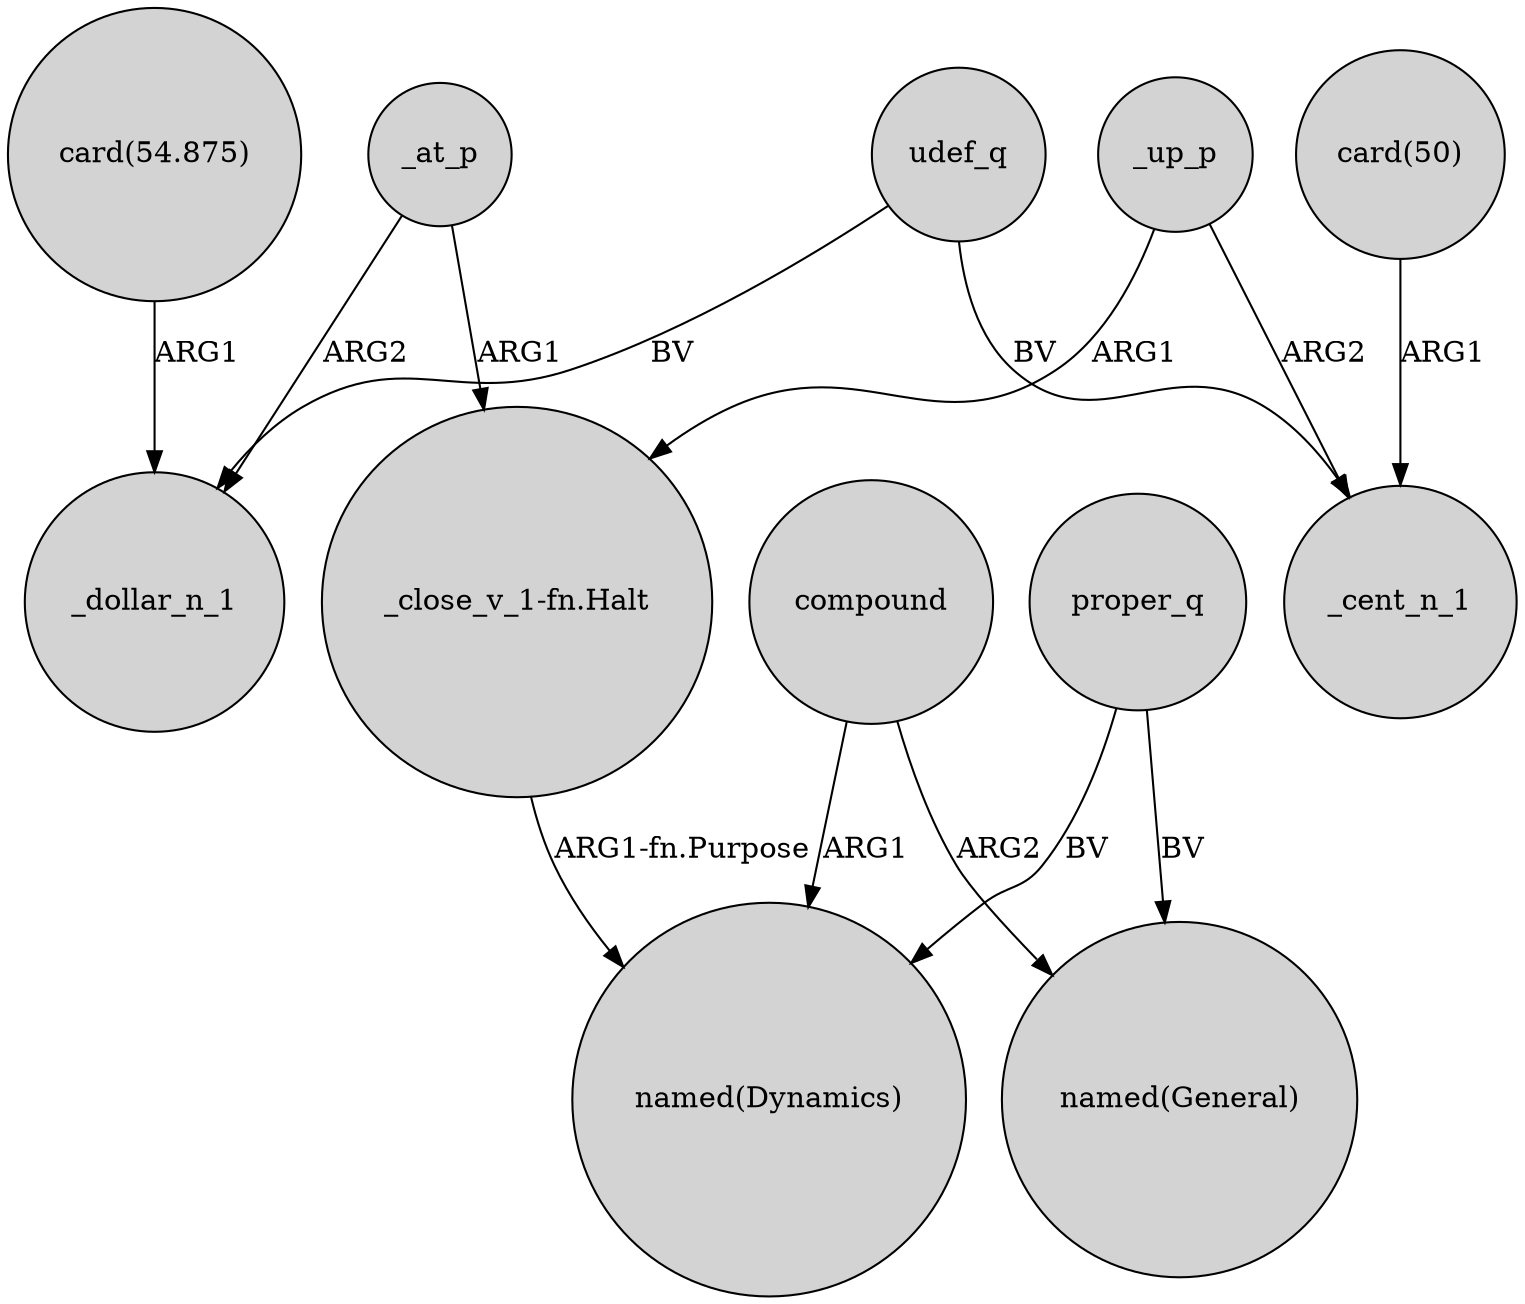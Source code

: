 digraph {
	node [shape=circle style=filled]
	"card(54.875)" -> _dollar_n_1 [label=ARG1]
	"_close_v_1-fn.Halt" -> "named(Dynamics)" [label="ARG1-fn.Purpose"]
	_at_p -> "_close_v_1-fn.Halt" [label=ARG1]
	_up_p -> _cent_n_1 [label=ARG2]
	compound -> "named(Dynamics)" [label=ARG1]
	udef_q -> _dollar_n_1 [label=BV]
	udef_q -> _cent_n_1 [label=BV]
	proper_q -> "named(General)" [label=BV]
	"card(50)" -> _cent_n_1 [label=ARG1]
	_up_p -> "_close_v_1-fn.Halt" [label=ARG1]
	proper_q -> "named(Dynamics)" [label=BV]
	compound -> "named(General)" [label=ARG2]
	_at_p -> _dollar_n_1 [label=ARG2]
}
